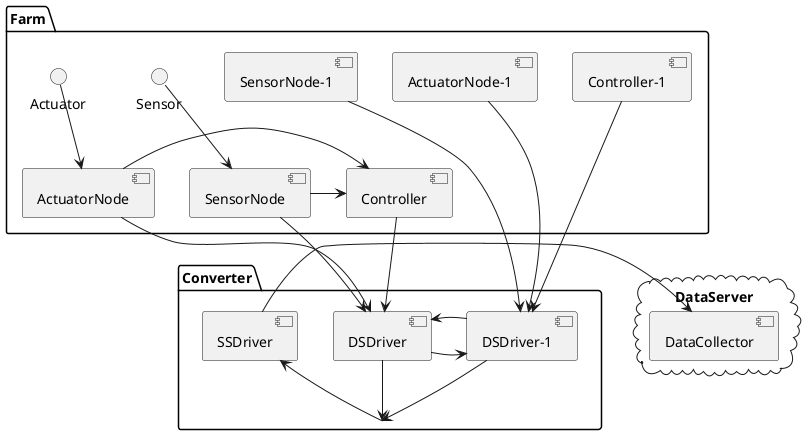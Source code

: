 @startuml

package "Farm" {
Sensor --> [SensorNode]
[SensorNode] -> [Controller]
[ActuatorNode] -> [Controller]
Actuator --> [ActuatorNode]
[SensorNode-1]
[ActuatorNode-1]
[Controller-1]
}

package "Converter" {
[SensorNode] --> [DSDriver]
[ActuatorNode] --> [DSDriver]
[Controller] --> [DSDriver]
[SensorNode-1] --> [DSDriver-1]
[ActuatorNode-1] --> [DSDriver-1]
[Controller-1] --> [DSDriver-1]
[DSDriver] --> [Converter]
[DSDriver-1] --> [Converter]
[DSDriver] -> [DSDriver-1]
[DSDriver] <- [DSDriver-1]
[Converter] --> [SSDriver]

}

cloud "DataServer" {
[SSDriver] -> [DataCollector]
}

@enduml
